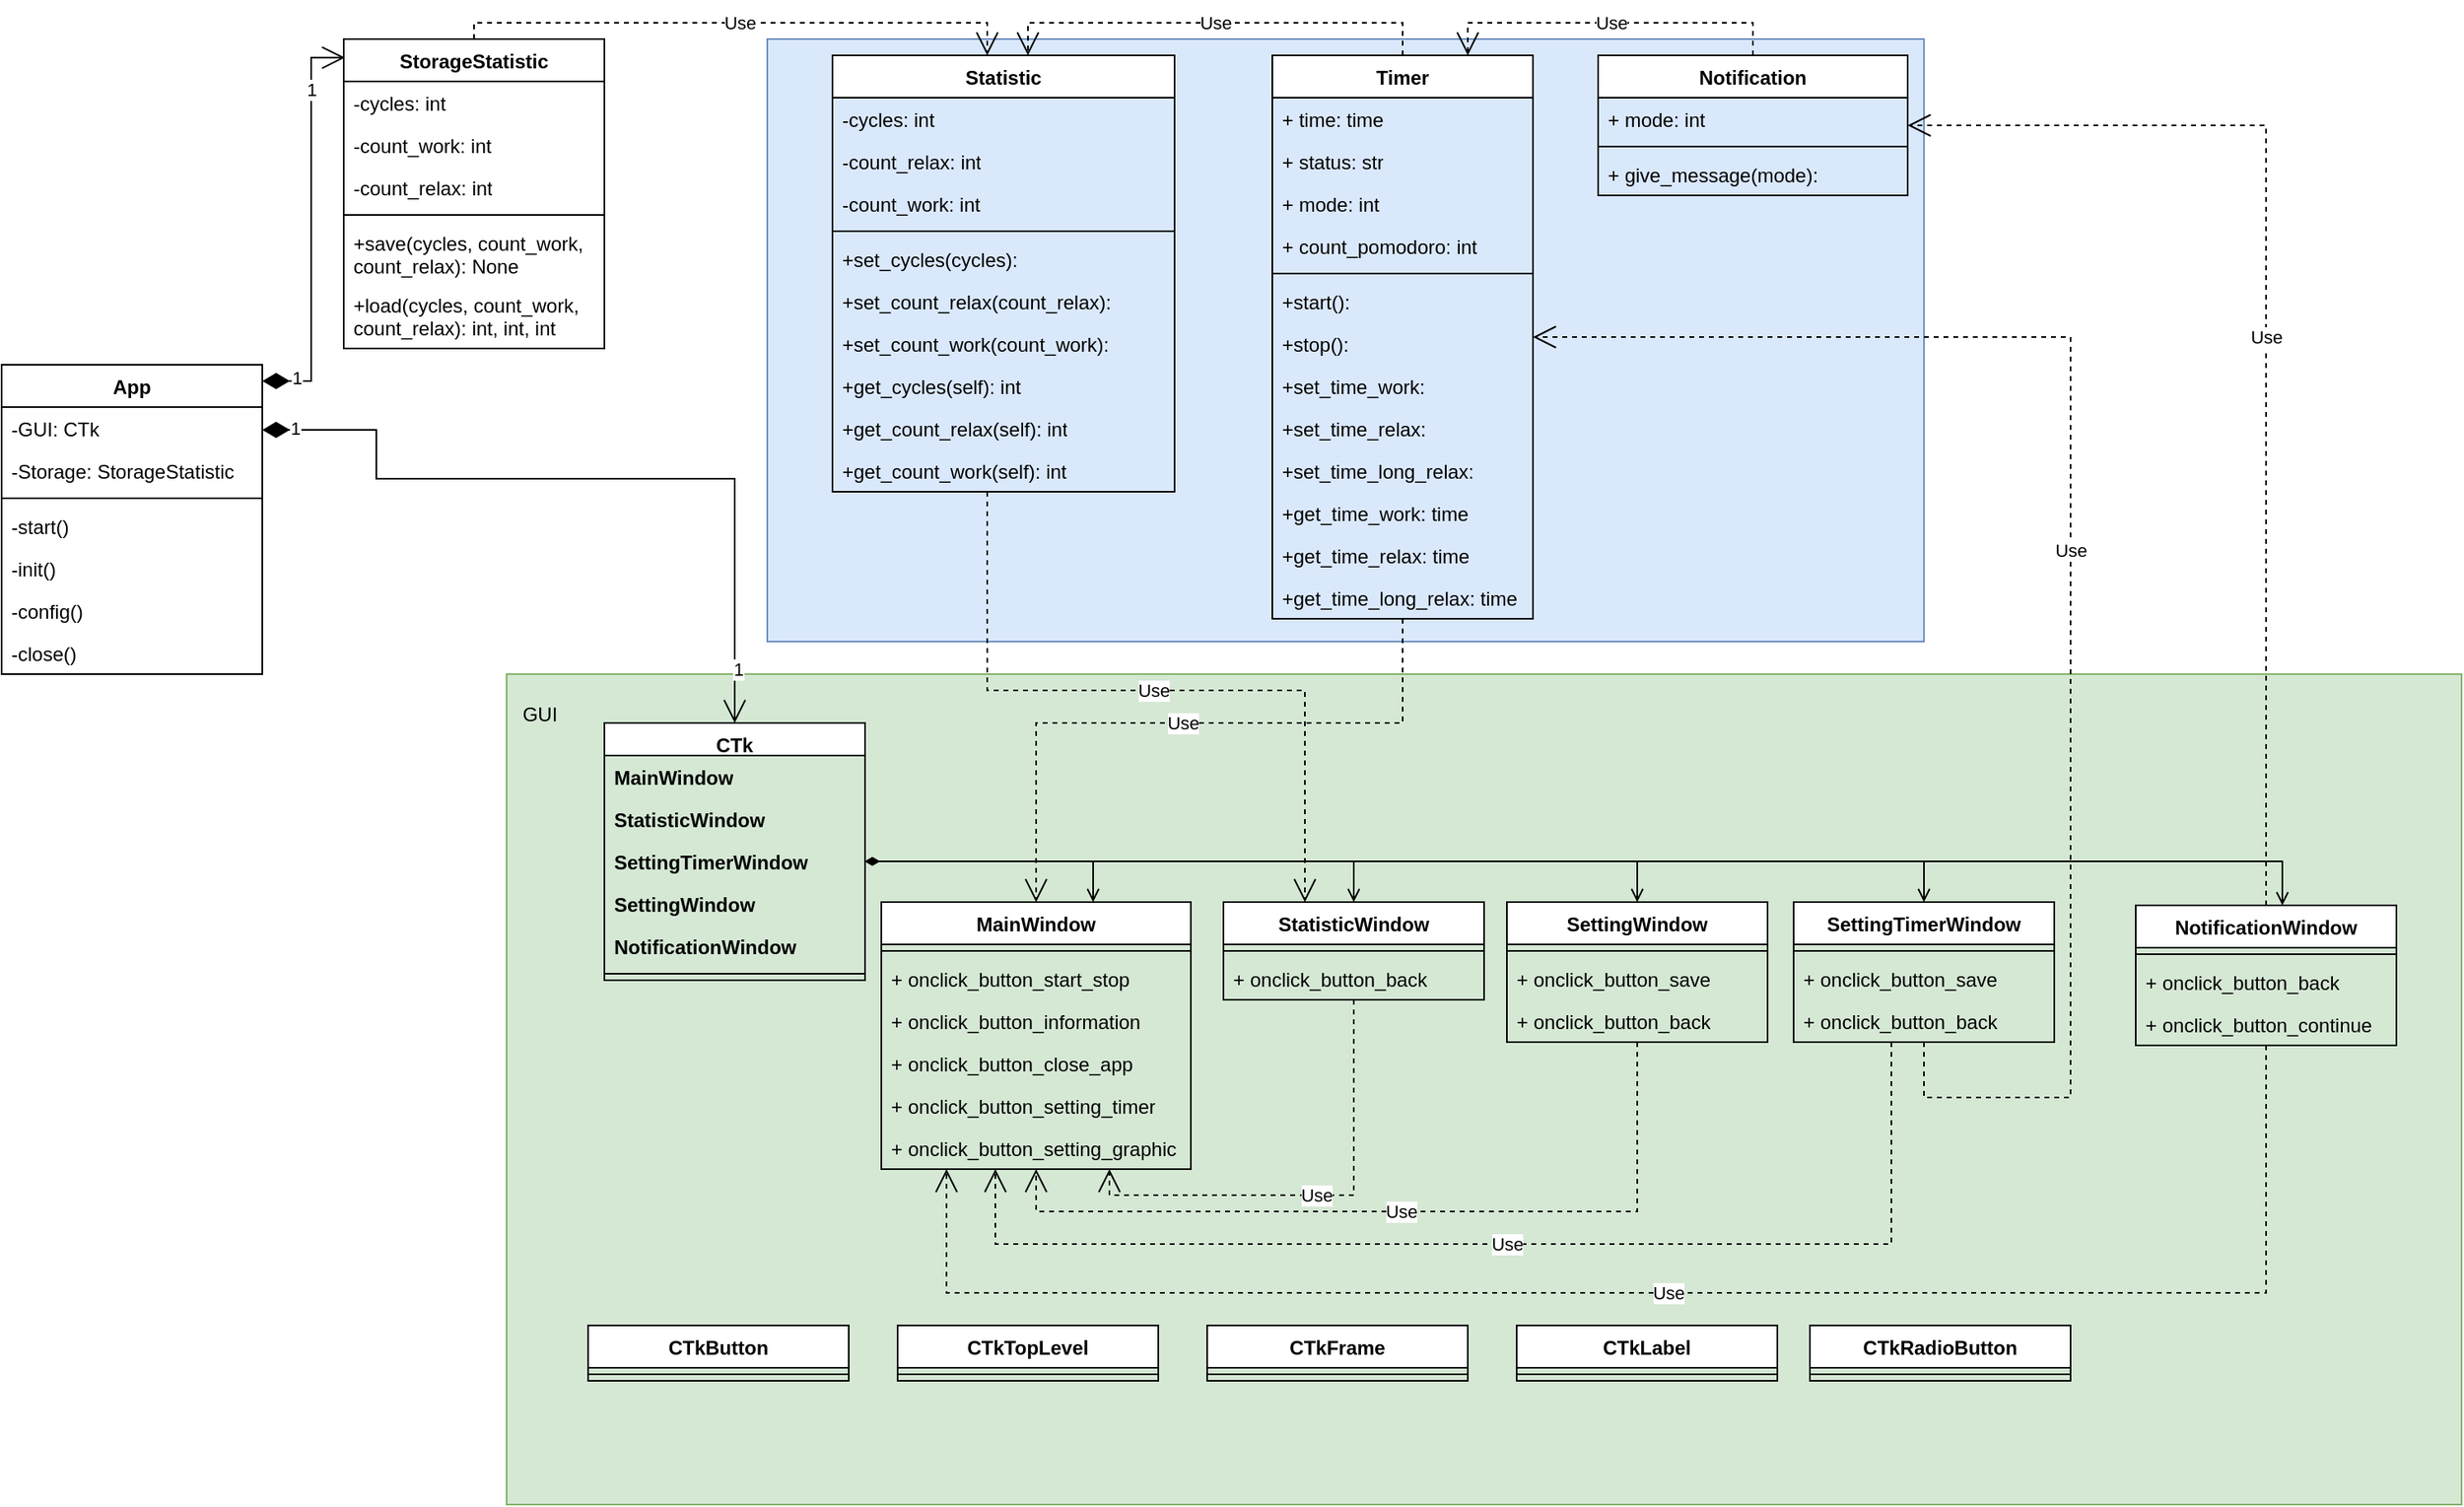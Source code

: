 <mxfile version="24.4.8" type="device">
  <diagram id="C5RBs43oDa-KdzZeNtuy" name="Page-1">
    <mxGraphModel dx="2555" dy="2181" grid="1" gridSize="10" guides="1" tooltips="1" connect="1" arrows="1" fold="1" page="1" pageScale="1" pageWidth="827" pageHeight="1169" math="0" shadow="0">
      <root>
        <mxCell id="WIyWlLk6GJQsqaUBKTNV-0" />
        <mxCell id="WIyWlLk6GJQsqaUBKTNV-1" parent="WIyWlLk6GJQsqaUBKTNV-0" />
        <mxCell id="bkb-0NSmVaSlVubuVsoV-132" value="" style="rounded=0;whiteSpace=wrap;html=1;fillColor=#dae8fc;strokeColor=#6c8ebf;" parent="WIyWlLk6GJQsqaUBKTNV-1" vertex="1">
          <mxGeometry x="30" width="710" height="370" as="geometry" />
        </mxCell>
        <mxCell id="bkb-0NSmVaSlVubuVsoV-45" value="" style="rounded=0;whiteSpace=wrap;html=1;fillColor=#d5e8d4;strokeColor=#82b366;" parent="WIyWlLk6GJQsqaUBKTNV-1" vertex="1">
          <mxGeometry x="-130" y="390" width="1200" height="510" as="geometry" />
        </mxCell>
        <mxCell id="bkb-0NSmVaSlVubuVsoV-0" value="Timer" style="swimlane;fontStyle=1;align=center;verticalAlign=top;childLayout=stackLayout;horizontal=1;startSize=26;horizontalStack=0;resizeParent=1;resizeParentMax=0;resizeLast=0;collapsible=1;marginBottom=0;whiteSpace=wrap;html=1;" parent="WIyWlLk6GJQsqaUBKTNV-1" vertex="1">
          <mxGeometry x="340" y="10" width="160" height="346" as="geometry" />
        </mxCell>
        <mxCell id="bkb-0NSmVaSlVubuVsoV-27" value="+ time: time" style="text;strokeColor=none;fillColor=none;align=left;verticalAlign=top;spacingLeft=4;spacingRight=4;overflow=hidden;rotatable=0;points=[[0,0.5],[1,0.5]];portConstraint=eastwest;whiteSpace=wrap;html=1;" parent="bkb-0NSmVaSlVubuVsoV-0" vertex="1">
          <mxGeometry y="26" width="160" height="26" as="geometry" />
        </mxCell>
        <mxCell id="bkb-0NSmVaSlVubuVsoV-30" value="+ status: str" style="text;strokeColor=none;fillColor=none;align=left;verticalAlign=top;spacingLeft=4;spacingRight=4;overflow=hidden;rotatable=0;points=[[0,0.5],[1,0.5]];portConstraint=eastwest;whiteSpace=wrap;html=1;" parent="bkb-0NSmVaSlVubuVsoV-0" vertex="1">
          <mxGeometry y="52" width="160" height="26" as="geometry" />
        </mxCell>
        <mxCell id="l9IKXZJSLrcE-Zxb1aNP-13" value="+ mode: int" style="text;strokeColor=none;fillColor=none;align=left;verticalAlign=top;spacingLeft=4;spacingRight=4;overflow=hidden;rotatable=0;points=[[0,0.5],[1,0.5]];portConstraint=eastwest;whiteSpace=wrap;html=1;" vertex="1" parent="bkb-0NSmVaSlVubuVsoV-0">
          <mxGeometry y="78" width="160" height="26" as="geometry" />
        </mxCell>
        <mxCell id="bkb-0NSmVaSlVubuVsoV-29" value="+ count_pomodoro: int" style="text;strokeColor=none;fillColor=none;align=left;verticalAlign=top;spacingLeft=4;spacingRight=4;overflow=hidden;rotatable=0;points=[[0,0.5],[1,0.5]];portConstraint=eastwest;whiteSpace=wrap;html=1;" parent="bkb-0NSmVaSlVubuVsoV-0" vertex="1">
          <mxGeometry y="104" width="160" height="26" as="geometry" />
        </mxCell>
        <mxCell id="bkb-0NSmVaSlVubuVsoV-2" value="" style="line;strokeWidth=1;fillColor=none;align=left;verticalAlign=middle;spacingTop=-1;spacingLeft=3;spacingRight=3;rotatable=0;labelPosition=right;points=[];portConstraint=eastwest;strokeColor=inherit;" parent="bkb-0NSmVaSlVubuVsoV-0" vertex="1">
          <mxGeometry y="130" width="160" height="8" as="geometry" />
        </mxCell>
        <mxCell id="bkb-0NSmVaSlVubuVsoV-3" value="+start():&amp;nbsp;" style="text;strokeColor=none;fillColor=none;align=left;verticalAlign=top;spacingLeft=4;spacingRight=4;overflow=hidden;rotatable=0;points=[[0,0.5],[1,0.5]];portConstraint=eastwest;whiteSpace=wrap;html=1;" parent="bkb-0NSmVaSlVubuVsoV-0" vertex="1">
          <mxGeometry y="138" width="160" height="26" as="geometry" />
        </mxCell>
        <mxCell id="bkb-0NSmVaSlVubuVsoV-25" value="+stop():&amp;nbsp;" style="text;strokeColor=none;fillColor=none;align=left;verticalAlign=top;spacingLeft=4;spacingRight=4;overflow=hidden;rotatable=0;points=[[0,0.5],[1,0.5]];portConstraint=eastwest;whiteSpace=wrap;html=1;" parent="bkb-0NSmVaSlVubuVsoV-0" vertex="1">
          <mxGeometry y="164" width="160" height="26" as="geometry" />
        </mxCell>
        <mxCell id="bkb-0NSmVaSlVubuVsoV-31" value="+set_time_work:&amp;nbsp;" style="text;strokeColor=none;fillColor=none;align=left;verticalAlign=top;spacingLeft=4;spacingRight=4;overflow=hidden;rotatable=0;points=[[0,0.5],[1,0.5]];portConstraint=eastwest;whiteSpace=wrap;html=1;" parent="bkb-0NSmVaSlVubuVsoV-0" vertex="1">
          <mxGeometry y="190" width="160" height="26" as="geometry" />
        </mxCell>
        <mxCell id="bkb-0NSmVaSlVubuVsoV-32" value="+set_time_relax:&amp;nbsp;" style="text;strokeColor=none;fillColor=none;align=left;verticalAlign=top;spacingLeft=4;spacingRight=4;overflow=hidden;rotatable=0;points=[[0,0.5],[1,0.5]];portConstraint=eastwest;whiteSpace=wrap;html=1;" parent="bkb-0NSmVaSlVubuVsoV-0" vertex="1">
          <mxGeometry y="216" width="160" height="26" as="geometry" />
        </mxCell>
        <mxCell id="bkb-0NSmVaSlVubuVsoV-33" value="+set_time_long_relax:&amp;nbsp;" style="text;strokeColor=none;fillColor=none;align=left;verticalAlign=top;spacingLeft=4;spacingRight=4;overflow=hidden;rotatable=0;points=[[0,0.5],[1,0.5]];portConstraint=eastwest;whiteSpace=wrap;html=1;" parent="bkb-0NSmVaSlVubuVsoV-0" vertex="1">
          <mxGeometry y="242" width="160" height="26" as="geometry" />
        </mxCell>
        <mxCell id="bkb-0NSmVaSlVubuVsoV-67" value="+get_time_work: time" style="text;strokeColor=none;fillColor=none;align=left;verticalAlign=top;spacingLeft=4;spacingRight=4;overflow=hidden;rotatable=0;points=[[0,0.5],[1,0.5]];portConstraint=eastwest;whiteSpace=wrap;html=1;" parent="bkb-0NSmVaSlVubuVsoV-0" vertex="1">
          <mxGeometry y="268" width="160" height="26" as="geometry" />
        </mxCell>
        <mxCell id="bkb-0NSmVaSlVubuVsoV-70" value="+get_time_relax: time" style="text;strokeColor=none;fillColor=none;align=left;verticalAlign=top;spacingLeft=4;spacingRight=4;overflow=hidden;rotatable=0;points=[[0,0.5],[1,0.5]];portConstraint=eastwest;whiteSpace=wrap;html=1;" parent="bkb-0NSmVaSlVubuVsoV-0" vertex="1">
          <mxGeometry y="294" width="160" height="26" as="geometry" />
        </mxCell>
        <mxCell id="bkb-0NSmVaSlVubuVsoV-68" value="+get_time_long_relax: time" style="text;strokeColor=none;fillColor=none;align=left;verticalAlign=top;spacingLeft=4;spacingRight=4;overflow=hidden;rotatable=0;points=[[0,0.5],[1,0.5]];portConstraint=eastwest;whiteSpace=wrap;html=1;" parent="bkb-0NSmVaSlVubuVsoV-0" vertex="1">
          <mxGeometry y="320" width="160" height="26" as="geometry" />
        </mxCell>
        <mxCell id="bkb-0NSmVaSlVubuVsoV-5" value="StorageStatistic" style="swimlane;fontStyle=1;align=center;verticalAlign=top;childLayout=stackLayout;horizontal=1;startSize=26;horizontalStack=0;resizeParent=1;resizeParentMax=0;resizeLast=0;collapsible=1;marginBottom=0;whiteSpace=wrap;html=1;" parent="WIyWlLk6GJQsqaUBKTNV-1" vertex="1">
          <mxGeometry x="-230" width="160" height="190" as="geometry" />
        </mxCell>
        <mxCell id="bkb-0NSmVaSlVubuVsoV-6" value="-c&lt;span style=&quot;white-space-collapse: preserve;&quot; data-src-align=&quot;0:5&quot; class=&quot;EzKURWReUAB5oZgtQNkl&quot;&gt;ycles&lt;/span&gt;: int" style="text;strokeColor=none;fillColor=none;align=left;verticalAlign=top;spacingLeft=4;spacingRight=4;overflow=hidden;rotatable=0;points=[[0,0.5],[1,0.5]];portConstraint=eastwest;whiteSpace=wrap;html=1;" parent="bkb-0NSmVaSlVubuVsoV-5" vertex="1">
          <mxGeometry y="26" width="160" height="26" as="geometry" />
        </mxCell>
        <mxCell id="bkb-0NSmVaSlVubuVsoV-47" value="-count_work: int" style="text;strokeColor=none;fillColor=none;align=left;verticalAlign=top;spacingLeft=4;spacingRight=4;overflow=hidden;rotatable=0;points=[[0,0.5],[1,0.5]];portConstraint=eastwest;whiteSpace=wrap;html=1;" parent="bkb-0NSmVaSlVubuVsoV-5" vertex="1">
          <mxGeometry y="52" width="160" height="26" as="geometry" />
        </mxCell>
        <mxCell id="bkb-0NSmVaSlVubuVsoV-48" value="-count_relax: int" style="text;strokeColor=none;fillColor=none;align=left;verticalAlign=top;spacingLeft=4;spacingRight=4;overflow=hidden;rotatable=0;points=[[0,0.5],[1,0.5]];portConstraint=eastwest;whiteSpace=wrap;html=1;" parent="bkb-0NSmVaSlVubuVsoV-5" vertex="1">
          <mxGeometry y="78" width="160" height="26" as="geometry" />
        </mxCell>
        <mxCell id="bkb-0NSmVaSlVubuVsoV-7" value="" style="line;strokeWidth=1;fillColor=none;align=left;verticalAlign=middle;spacingTop=-1;spacingLeft=3;spacingRight=3;rotatable=0;labelPosition=right;points=[];portConstraint=eastwest;strokeColor=inherit;" parent="bkb-0NSmVaSlVubuVsoV-5" vertex="1">
          <mxGeometry y="104" width="160" height="8" as="geometry" />
        </mxCell>
        <mxCell id="bkb-0NSmVaSlVubuVsoV-8" value="+save(c&lt;span style=&quot;white-space-collapse: preserve;&quot; data-src-align=&quot;0:5&quot; class=&quot;EzKURWReUAB5oZgtQNkl&quot;&gt;ycles&lt;/span&gt;, count_work, count_relax): None" style="text;strokeColor=none;fillColor=none;align=left;verticalAlign=top;spacingLeft=4;spacingRight=4;overflow=hidden;rotatable=0;points=[[0,0.5],[1,0.5]];portConstraint=eastwest;whiteSpace=wrap;html=1;" parent="bkb-0NSmVaSlVubuVsoV-5" vertex="1">
          <mxGeometry y="112" width="160" height="38" as="geometry" />
        </mxCell>
        <mxCell id="bkb-0NSmVaSlVubuVsoV-49" value="&lt;div&gt;+load&lt;span style=&quot;background-color: initial;&quot;&gt;(&lt;/span&gt;c&lt;span style=&quot;white-space-collapse: preserve;&quot; data-src-align=&quot;0:5&quot; class=&quot;EzKURWReUAB5oZgtQNkl&quot;&gt;ycles&lt;/span&gt;&lt;span style=&quot;background-color: initial;&quot;&gt;, count_work, count_relax)&lt;/span&gt;&lt;span style=&quot;background-color: initial;&quot;&gt;: int, int, int&lt;/span&gt;&lt;/div&gt;" style="text;strokeColor=none;fillColor=none;align=left;verticalAlign=top;spacingLeft=4;spacingRight=4;overflow=hidden;rotatable=0;points=[[0,0.5],[1,0.5]];portConstraint=eastwest;whiteSpace=wrap;html=1;" parent="bkb-0NSmVaSlVubuVsoV-5" vertex="1">
          <mxGeometry y="150" width="160" height="40" as="geometry" />
        </mxCell>
        <mxCell id="bkb-0NSmVaSlVubuVsoV-9" value="MainWindow" style="swimlane;fontStyle=1;align=center;verticalAlign=top;childLayout=stackLayout;horizontal=1;startSize=26;horizontalStack=0;resizeParent=1;resizeParentMax=0;resizeLast=0;collapsible=1;marginBottom=0;whiteSpace=wrap;html=1;" parent="WIyWlLk6GJQsqaUBKTNV-1" vertex="1">
          <mxGeometry x="100" y="530" width="190" height="164" as="geometry" />
        </mxCell>
        <mxCell id="bkb-0NSmVaSlVubuVsoV-11" value="" style="line;strokeWidth=1;fillColor=none;align=left;verticalAlign=middle;spacingTop=-1;spacingLeft=3;spacingRight=3;rotatable=0;labelPosition=right;points=[];portConstraint=eastwest;strokeColor=inherit;" parent="bkb-0NSmVaSlVubuVsoV-9" vertex="1">
          <mxGeometry y="26" width="190" height="8" as="geometry" />
        </mxCell>
        <mxCell id="bkb-0NSmVaSlVubuVsoV-12" value="+ onclick_button_start_stop" style="text;strokeColor=none;fillColor=none;align=left;verticalAlign=top;spacingLeft=4;spacingRight=4;overflow=hidden;rotatable=0;points=[[0,0.5],[1,0.5]];portConstraint=eastwest;whiteSpace=wrap;html=1;" parent="bkb-0NSmVaSlVubuVsoV-9" vertex="1">
          <mxGeometry y="34" width="190" height="26" as="geometry" />
        </mxCell>
        <mxCell id="bkb-0NSmVaSlVubuVsoV-92" value="+ onclick_button_information" style="text;strokeColor=none;fillColor=none;align=left;verticalAlign=top;spacingLeft=4;spacingRight=4;overflow=hidden;rotatable=0;points=[[0,0.5],[1,0.5]];portConstraint=eastwest;whiteSpace=wrap;html=1;" parent="bkb-0NSmVaSlVubuVsoV-9" vertex="1">
          <mxGeometry y="60" width="190" height="26" as="geometry" />
        </mxCell>
        <mxCell id="bkb-0NSmVaSlVubuVsoV-94" value="+ onclick_button_close_app" style="text;strokeColor=none;fillColor=none;align=left;verticalAlign=top;spacingLeft=4;spacingRight=4;overflow=hidden;rotatable=0;points=[[0,0.5],[1,0.5]];portConstraint=eastwest;whiteSpace=wrap;html=1;" parent="bkb-0NSmVaSlVubuVsoV-9" vertex="1">
          <mxGeometry y="86" width="190" height="26" as="geometry" />
        </mxCell>
        <mxCell id="bkb-0NSmVaSlVubuVsoV-93" value="+ onclick_button_setting_timer" style="text;strokeColor=none;fillColor=none;align=left;verticalAlign=top;spacingLeft=4;spacingRight=4;overflow=hidden;rotatable=0;points=[[0,0.5],[1,0.5]];portConstraint=eastwest;whiteSpace=wrap;html=1;" parent="bkb-0NSmVaSlVubuVsoV-9" vertex="1">
          <mxGeometry y="112" width="190" height="26" as="geometry" />
        </mxCell>
        <mxCell id="bkb-0NSmVaSlVubuVsoV-95" value="+ onclick_button_setting_graphic" style="text;strokeColor=none;fillColor=none;align=left;verticalAlign=top;spacingLeft=4;spacingRight=4;overflow=hidden;rotatable=0;points=[[0,0.5],[1,0.5]];portConstraint=eastwest;whiteSpace=wrap;html=1;" parent="bkb-0NSmVaSlVubuVsoV-9" vertex="1">
          <mxGeometry y="138" width="190" height="26" as="geometry" />
        </mxCell>
        <mxCell id="bkb-0NSmVaSlVubuVsoV-13" value="StatisticWindow" style="swimlane;fontStyle=1;align=center;verticalAlign=top;childLayout=stackLayout;horizontal=1;startSize=26;horizontalStack=0;resizeParent=1;resizeParentMax=0;resizeLast=0;collapsible=1;marginBottom=0;whiteSpace=wrap;html=1;" parent="WIyWlLk6GJQsqaUBKTNV-1" vertex="1">
          <mxGeometry x="310" y="530" width="160" height="60" as="geometry" />
        </mxCell>
        <mxCell id="bkb-0NSmVaSlVubuVsoV-15" value="" style="line;strokeWidth=1;fillColor=none;align=left;verticalAlign=middle;spacingTop=-1;spacingLeft=3;spacingRight=3;rotatable=0;labelPosition=right;points=[];portConstraint=eastwest;strokeColor=inherit;" parent="bkb-0NSmVaSlVubuVsoV-13" vertex="1">
          <mxGeometry y="26" width="160" height="8" as="geometry" />
        </mxCell>
        <mxCell id="bkb-0NSmVaSlVubuVsoV-96" value="+ onclick_button_back" style="text;strokeColor=none;fillColor=none;align=left;verticalAlign=top;spacingLeft=4;spacingRight=4;overflow=hidden;rotatable=0;points=[[0,0.5],[1,0.5]];portConstraint=eastwest;whiteSpace=wrap;html=1;" parent="bkb-0NSmVaSlVubuVsoV-13" vertex="1">
          <mxGeometry y="34" width="160" height="26" as="geometry" />
        </mxCell>
        <mxCell id="bkb-0NSmVaSlVubuVsoV-17" value="SettingWindow" style="swimlane;fontStyle=1;align=center;verticalAlign=top;childLayout=stackLayout;horizontal=1;startSize=26;horizontalStack=0;resizeParent=1;resizeParentMax=0;resizeLast=0;collapsible=1;marginBottom=0;whiteSpace=wrap;html=1;" parent="WIyWlLk6GJQsqaUBKTNV-1" vertex="1">
          <mxGeometry x="484" y="530" width="160" height="86" as="geometry" />
        </mxCell>
        <mxCell id="bkb-0NSmVaSlVubuVsoV-19" value="" style="line;strokeWidth=1;fillColor=none;align=left;verticalAlign=middle;spacingTop=-1;spacingLeft=3;spacingRight=3;rotatable=0;labelPosition=right;points=[];portConstraint=eastwest;strokeColor=inherit;" parent="bkb-0NSmVaSlVubuVsoV-17" vertex="1">
          <mxGeometry y="26" width="160" height="8" as="geometry" />
        </mxCell>
        <mxCell id="bkb-0NSmVaSlVubuVsoV-98" value="+ onclick_button_save" style="text;strokeColor=none;fillColor=none;align=left;verticalAlign=top;spacingLeft=4;spacingRight=4;overflow=hidden;rotatable=0;points=[[0,0.5],[1,0.5]];portConstraint=eastwest;whiteSpace=wrap;html=1;" parent="bkb-0NSmVaSlVubuVsoV-17" vertex="1">
          <mxGeometry y="34" width="160" height="26" as="geometry" />
        </mxCell>
        <mxCell id="bkb-0NSmVaSlVubuVsoV-97" value="+ onclick_button_back" style="text;strokeColor=none;fillColor=none;align=left;verticalAlign=top;spacingLeft=4;spacingRight=4;overflow=hidden;rotatable=0;points=[[0,0.5],[1,0.5]];portConstraint=eastwest;whiteSpace=wrap;html=1;" parent="bkb-0NSmVaSlVubuVsoV-17" vertex="1">
          <mxGeometry y="60" width="160" height="26" as="geometry" />
        </mxCell>
        <mxCell id="bkb-0NSmVaSlVubuVsoV-21" value="SettingTimerWindow" style="swimlane;fontStyle=1;align=center;verticalAlign=top;childLayout=stackLayout;horizontal=1;startSize=26;horizontalStack=0;resizeParent=1;resizeParentMax=0;resizeLast=0;collapsible=1;marginBottom=0;whiteSpace=wrap;html=1;" parent="WIyWlLk6GJQsqaUBKTNV-1" vertex="1">
          <mxGeometry x="660" y="530" width="160" height="86" as="geometry" />
        </mxCell>
        <mxCell id="bkb-0NSmVaSlVubuVsoV-23" value="" style="line;strokeWidth=1;fillColor=none;align=left;verticalAlign=middle;spacingTop=-1;spacingLeft=3;spacingRight=3;rotatable=0;labelPosition=right;points=[];portConstraint=eastwest;strokeColor=inherit;" parent="bkb-0NSmVaSlVubuVsoV-21" vertex="1">
          <mxGeometry y="26" width="160" height="8" as="geometry" />
        </mxCell>
        <mxCell id="bkb-0NSmVaSlVubuVsoV-101" value="+ onclick_button_save" style="text;strokeColor=none;fillColor=none;align=left;verticalAlign=top;spacingLeft=4;spacingRight=4;overflow=hidden;rotatable=0;points=[[0,0.5],[1,0.5]];portConstraint=eastwest;whiteSpace=wrap;html=1;" parent="bkb-0NSmVaSlVubuVsoV-21" vertex="1">
          <mxGeometry y="34" width="160" height="26" as="geometry" />
        </mxCell>
        <mxCell id="bkb-0NSmVaSlVubuVsoV-102" value="+ onclick_button_back" style="text;strokeColor=none;fillColor=none;align=left;verticalAlign=top;spacingLeft=4;spacingRight=4;overflow=hidden;rotatable=0;points=[[0,0.5],[1,0.5]];portConstraint=eastwest;whiteSpace=wrap;html=1;" parent="bkb-0NSmVaSlVubuVsoV-21" vertex="1">
          <mxGeometry y="60" width="160" height="26" as="geometry" />
        </mxCell>
        <mxCell id="bkb-0NSmVaSlVubuVsoV-34" value="App" style="swimlane;fontStyle=1;align=center;verticalAlign=top;childLayout=stackLayout;horizontal=1;startSize=26;horizontalStack=0;resizeParent=1;resizeParentMax=0;resizeLast=0;collapsible=1;marginBottom=0;whiteSpace=wrap;html=1;" parent="WIyWlLk6GJQsqaUBKTNV-1" vertex="1">
          <mxGeometry x="-440" y="200" width="160" height="190" as="geometry" />
        </mxCell>
        <mxCell id="bkb-0NSmVaSlVubuVsoV-35" value="-GUI: CTk" style="text;strokeColor=none;fillColor=none;align=left;verticalAlign=top;spacingLeft=4;spacingRight=4;overflow=hidden;rotatable=0;points=[[0,0.5],[1,0.5]];portConstraint=eastwest;whiteSpace=wrap;html=1;" parent="bkb-0NSmVaSlVubuVsoV-34" vertex="1">
          <mxGeometry y="26" width="160" height="26" as="geometry" />
        </mxCell>
        <mxCell id="bkb-0NSmVaSlVubuVsoV-37" value="-Storage: StorageStatistic" style="text;strokeColor=none;fillColor=none;align=left;verticalAlign=top;spacingLeft=4;spacingRight=4;overflow=hidden;rotatable=0;points=[[0,0.5],[1,0.5]];portConstraint=eastwest;whiteSpace=wrap;html=1;" parent="bkb-0NSmVaSlVubuVsoV-34" vertex="1">
          <mxGeometry y="52" width="160" height="26" as="geometry" />
        </mxCell>
        <mxCell id="bkb-0NSmVaSlVubuVsoV-36" value="" style="line;strokeWidth=1;fillColor=none;align=left;verticalAlign=middle;spacingTop=-1;spacingLeft=3;spacingRight=3;rotatable=0;labelPosition=right;points=[];portConstraint=eastwest;strokeColor=inherit;" parent="bkb-0NSmVaSlVubuVsoV-34" vertex="1">
          <mxGeometry y="78" width="160" height="8" as="geometry" />
        </mxCell>
        <mxCell id="bkb-0NSmVaSlVubuVsoV-50" value="-start()" style="text;strokeColor=none;fillColor=none;align=left;verticalAlign=top;spacingLeft=4;spacingRight=4;overflow=hidden;rotatable=0;points=[[0,0.5],[1,0.5]];portConstraint=eastwest;whiteSpace=wrap;html=1;" parent="bkb-0NSmVaSlVubuVsoV-34" vertex="1">
          <mxGeometry y="86" width="160" height="26" as="geometry" />
        </mxCell>
        <mxCell id="bkb-0NSmVaSlVubuVsoV-125" value="-init()" style="text;strokeColor=none;fillColor=none;align=left;verticalAlign=top;spacingLeft=4;spacingRight=4;overflow=hidden;rotatable=0;points=[[0,0.5],[1,0.5]];portConstraint=eastwest;whiteSpace=wrap;html=1;" parent="bkb-0NSmVaSlVubuVsoV-34" vertex="1">
          <mxGeometry y="112" width="160" height="26" as="geometry" />
        </mxCell>
        <mxCell id="bkb-0NSmVaSlVubuVsoV-131" value="-config()" style="text;strokeColor=none;fillColor=none;align=left;verticalAlign=top;spacingLeft=4;spacingRight=4;overflow=hidden;rotatable=0;points=[[0,0.5],[1,0.5]];portConstraint=eastwest;whiteSpace=wrap;html=1;" parent="bkb-0NSmVaSlVubuVsoV-34" vertex="1">
          <mxGeometry y="138" width="160" height="26" as="geometry" />
        </mxCell>
        <mxCell id="bkb-0NSmVaSlVubuVsoV-51" value="-close()" style="text;strokeColor=none;fillColor=none;align=left;verticalAlign=top;spacingLeft=4;spacingRight=4;overflow=hidden;rotatable=0;points=[[0,0.5],[1,0.5]];portConstraint=eastwest;whiteSpace=wrap;html=1;" parent="bkb-0NSmVaSlVubuVsoV-34" vertex="1">
          <mxGeometry y="164" width="160" height="26" as="geometry" />
        </mxCell>
        <mxCell id="bkb-0NSmVaSlVubuVsoV-38" value="CTk" style="swimlane;fontStyle=1;align=center;verticalAlign=top;childLayout=stackLayout;horizontal=1;startSize=20;horizontalStack=0;resizeParent=1;resizeParentMax=0;resizeLast=0;collapsible=1;marginBottom=0;whiteSpace=wrap;html=1;" parent="WIyWlLk6GJQsqaUBKTNV-1" vertex="1">
          <mxGeometry x="-70" y="420" width="160" height="158" as="geometry" />
        </mxCell>
        <mxCell id="bkb-0NSmVaSlVubuVsoV-39" value="&lt;span style=&quot;font-weight: 700; text-align: center;&quot;&gt;MainWindow&lt;/span&gt;" style="text;strokeColor=none;fillColor=none;align=left;verticalAlign=top;spacingLeft=4;spacingRight=4;overflow=hidden;rotatable=0;points=[[0,0.5],[1,0.5]];portConstraint=eastwest;whiteSpace=wrap;html=1;" parent="bkb-0NSmVaSlVubuVsoV-38" vertex="1">
          <mxGeometry y="20" width="160" height="26" as="geometry" />
        </mxCell>
        <mxCell id="bkb-0NSmVaSlVubuVsoV-43" value="&lt;span style=&quot;font-weight: 700; text-align: center;&quot;&gt;StatisticWindow&lt;/span&gt;" style="text;strokeColor=none;fillColor=none;align=left;verticalAlign=top;spacingLeft=4;spacingRight=4;overflow=hidden;rotatable=0;points=[[0,0.5],[1,0.5]];portConstraint=eastwest;whiteSpace=wrap;html=1;" parent="bkb-0NSmVaSlVubuVsoV-38" vertex="1">
          <mxGeometry y="46" width="160" height="26" as="geometry" />
        </mxCell>
        <mxCell id="bkb-0NSmVaSlVubuVsoV-42" value="&lt;span style=&quot;font-weight: 700; text-align: center;&quot;&gt;SettingTimerWindow&lt;/span&gt;" style="text;strokeColor=none;fillColor=none;align=left;verticalAlign=top;spacingLeft=4;spacingRight=4;overflow=hidden;rotatable=0;points=[[0,0.5],[1,0.5]];portConstraint=eastwest;whiteSpace=wrap;html=1;" parent="bkb-0NSmVaSlVubuVsoV-38" vertex="1">
          <mxGeometry y="72" width="160" height="26" as="geometry" />
        </mxCell>
        <mxCell id="bkb-0NSmVaSlVubuVsoV-44" value="&lt;span style=&quot;font-weight: 700; text-align: center;&quot;&gt;SettingWindow&lt;/span&gt;" style="text;strokeColor=none;fillColor=none;align=left;verticalAlign=top;spacingLeft=4;spacingRight=4;overflow=hidden;rotatable=0;points=[[0,0.5],[1,0.5]];portConstraint=eastwest;whiteSpace=wrap;html=1;" parent="bkb-0NSmVaSlVubuVsoV-38" vertex="1">
          <mxGeometry y="98" width="160" height="26" as="geometry" />
        </mxCell>
        <mxCell id="l9IKXZJSLrcE-Zxb1aNP-17" value="&lt;span style=&quot;font-weight: 700; text-align: center;&quot;&gt;NotificationWindow&lt;/span&gt;" style="text;strokeColor=none;fillColor=none;align=left;verticalAlign=top;spacingLeft=4;spacingRight=4;overflow=hidden;rotatable=0;points=[[0,0.5],[1,0.5]];portConstraint=eastwest;whiteSpace=wrap;html=1;" vertex="1" parent="bkb-0NSmVaSlVubuVsoV-38">
          <mxGeometry y="124" width="160" height="26" as="geometry" />
        </mxCell>
        <mxCell id="bkb-0NSmVaSlVubuVsoV-40" value="" style="line;strokeWidth=1;fillColor=none;align=left;verticalAlign=middle;spacingTop=-1;spacingLeft=3;spacingRight=3;rotatable=0;labelPosition=right;points=[];portConstraint=eastwest;strokeColor=inherit;" parent="bkb-0NSmVaSlVubuVsoV-38" vertex="1">
          <mxGeometry y="150" width="160" height="8" as="geometry" />
        </mxCell>
        <mxCell id="bkb-0NSmVaSlVubuVsoV-46" value="GUI" style="text;html=1;align=center;verticalAlign=middle;resizable=0;points=[];autosize=1;strokeColor=none;fillColor=none;" parent="WIyWlLk6GJQsqaUBKTNV-1" vertex="1">
          <mxGeometry x="-130" y="400" width="40" height="30" as="geometry" />
        </mxCell>
        <mxCell id="bkb-0NSmVaSlVubuVsoV-52" value="Statistic" style="swimlane;fontStyle=1;align=center;verticalAlign=top;childLayout=stackLayout;horizontal=1;startSize=26;horizontalStack=0;resizeParent=1;resizeParentMax=0;resizeLast=0;collapsible=1;marginBottom=0;whiteSpace=wrap;html=1;" parent="WIyWlLk6GJQsqaUBKTNV-1" vertex="1">
          <mxGeometry x="70" y="10" width="210" height="268" as="geometry" />
        </mxCell>
        <mxCell id="bkb-0NSmVaSlVubuVsoV-59" value="-c&lt;span style=&quot;white-space-collapse: preserve;&quot; data-src-align=&quot;0:5&quot; class=&quot;EzKURWReUAB5oZgtQNkl&quot;&gt;ycles&lt;/span&gt;: int" style="text;strokeColor=none;fillColor=none;align=left;verticalAlign=top;spacingLeft=4;spacingRight=4;overflow=hidden;rotatable=0;points=[[0,0.5],[1,0.5]];portConstraint=eastwest;whiteSpace=wrap;html=1;" parent="bkb-0NSmVaSlVubuVsoV-52" vertex="1">
          <mxGeometry y="26" width="210" height="26" as="geometry" />
        </mxCell>
        <mxCell id="bkb-0NSmVaSlVubuVsoV-61" value="-count_relax: int" style="text;strokeColor=none;fillColor=none;align=left;verticalAlign=top;spacingLeft=4;spacingRight=4;overflow=hidden;rotatable=0;points=[[0,0.5],[1,0.5]];portConstraint=eastwest;whiteSpace=wrap;html=1;" parent="bkb-0NSmVaSlVubuVsoV-52" vertex="1">
          <mxGeometry y="52" width="210" height="26" as="geometry" />
        </mxCell>
        <mxCell id="bkb-0NSmVaSlVubuVsoV-60" value="-count_work: int" style="text;strokeColor=none;fillColor=none;align=left;verticalAlign=top;spacingLeft=4;spacingRight=4;overflow=hidden;rotatable=0;points=[[0,0.5],[1,0.5]];portConstraint=eastwest;whiteSpace=wrap;html=1;" parent="bkb-0NSmVaSlVubuVsoV-52" vertex="1">
          <mxGeometry y="78" width="210" height="26" as="geometry" />
        </mxCell>
        <mxCell id="bkb-0NSmVaSlVubuVsoV-54" value="" style="line;strokeWidth=1;fillColor=none;align=left;verticalAlign=middle;spacingTop=-1;spacingLeft=3;spacingRight=3;rotatable=0;labelPosition=right;points=[];portConstraint=eastwest;strokeColor=inherit;" parent="bkb-0NSmVaSlVubuVsoV-52" vertex="1">
          <mxGeometry y="104" width="210" height="8" as="geometry" />
        </mxCell>
        <mxCell id="bkb-0NSmVaSlVubuVsoV-62" value="+set_c&lt;span style=&quot;white-space-collapse: preserve;&quot; data-src-align=&quot;0:5&quot; class=&quot;EzKURWReUAB5oZgtQNkl&quot;&gt;ycles(cycles): &lt;/span&gt;" style="text;strokeColor=none;fillColor=none;align=left;verticalAlign=top;spacingLeft=4;spacingRight=4;overflow=hidden;rotatable=0;points=[[0,0.5],[1,0.5]];portConstraint=eastwest;whiteSpace=wrap;html=1;" parent="bkb-0NSmVaSlVubuVsoV-52" vertex="1">
          <mxGeometry y="112" width="210" height="26" as="geometry" />
        </mxCell>
        <mxCell id="bkb-0NSmVaSlVubuVsoV-63" value="+set_count_relax(count_relax):" style="text;strokeColor=none;fillColor=none;align=left;verticalAlign=top;spacingLeft=4;spacingRight=4;overflow=hidden;rotatable=0;points=[[0,0.5],[1,0.5]];portConstraint=eastwest;whiteSpace=wrap;html=1;" parent="bkb-0NSmVaSlVubuVsoV-52" vertex="1">
          <mxGeometry y="138" width="210" height="26" as="geometry" />
        </mxCell>
        <mxCell id="bkb-0NSmVaSlVubuVsoV-55" value="+set_count_work(count_work):" style="text;strokeColor=none;fillColor=none;align=left;verticalAlign=top;spacingLeft=4;spacingRight=4;overflow=hidden;rotatable=0;points=[[0,0.5],[1,0.5]];portConstraint=eastwest;whiteSpace=wrap;html=1;" parent="bkb-0NSmVaSlVubuVsoV-52" vertex="1">
          <mxGeometry y="164" width="210" height="26" as="geometry" />
        </mxCell>
        <mxCell id="bkb-0NSmVaSlVubuVsoV-64" value="+get_c&lt;span style=&quot;white-space-collapse: preserve;&quot; data-src-align=&quot;0:5&quot; class=&quot;EzKURWReUAB5oZgtQNkl&quot;&gt;ycles(self): int&lt;/span&gt;" style="text;strokeColor=none;fillColor=none;align=left;verticalAlign=top;spacingLeft=4;spacingRight=4;overflow=hidden;rotatable=0;points=[[0,0.5],[1,0.5]];portConstraint=eastwest;whiteSpace=wrap;html=1;" parent="bkb-0NSmVaSlVubuVsoV-52" vertex="1">
          <mxGeometry y="190" width="210" height="26" as="geometry" />
        </mxCell>
        <mxCell id="bkb-0NSmVaSlVubuVsoV-65" value="+get_count_relax(&lt;span style=&quot;white-space-collapse: preserve;&quot;&gt;self&lt;/span&gt;): int" style="text;strokeColor=none;fillColor=none;align=left;verticalAlign=top;spacingLeft=4;spacingRight=4;overflow=hidden;rotatable=0;points=[[0,0.5],[1,0.5]];portConstraint=eastwest;whiteSpace=wrap;html=1;" parent="bkb-0NSmVaSlVubuVsoV-52" vertex="1">
          <mxGeometry y="216" width="210" height="26" as="geometry" />
        </mxCell>
        <mxCell id="bkb-0NSmVaSlVubuVsoV-66" value="+get_count_work(&lt;span style=&quot;white-space-collapse: preserve;&quot;&gt;self&lt;/span&gt;): int" style="text;strokeColor=none;fillColor=none;align=left;verticalAlign=top;spacingLeft=4;spacingRight=4;overflow=hidden;rotatable=0;points=[[0,0.5],[1,0.5]];portConstraint=eastwest;whiteSpace=wrap;html=1;" parent="bkb-0NSmVaSlVubuVsoV-52" vertex="1">
          <mxGeometry y="242" width="210" height="26" as="geometry" />
        </mxCell>
        <mxCell id="bkb-0NSmVaSlVubuVsoV-88" value="CTkButton" style="swimlane;fontStyle=1;align=center;verticalAlign=top;childLayout=stackLayout;horizontal=1;startSize=26;horizontalStack=0;resizeParent=1;resizeParentMax=0;resizeLast=0;collapsible=1;marginBottom=0;whiteSpace=wrap;html=1;" parent="WIyWlLk6GJQsqaUBKTNV-1" vertex="1">
          <mxGeometry x="-80" y="790" width="160" height="34" as="geometry" />
        </mxCell>
        <mxCell id="bkb-0NSmVaSlVubuVsoV-90" value="" style="line;strokeWidth=1;fillColor=none;align=left;verticalAlign=middle;spacingTop=-1;spacingLeft=3;spacingRight=3;rotatable=0;labelPosition=right;points=[];portConstraint=eastwest;strokeColor=inherit;" parent="bkb-0NSmVaSlVubuVsoV-88" vertex="1">
          <mxGeometry y="26" width="160" height="8" as="geometry" />
        </mxCell>
        <mxCell id="bkb-0NSmVaSlVubuVsoV-105" value="CTkTopLevel" style="swimlane;fontStyle=1;align=center;verticalAlign=top;childLayout=stackLayout;horizontal=1;startSize=26;horizontalStack=0;resizeParent=1;resizeParentMax=0;resizeLast=0;collapsible=1;marginBottom=0;whiteSpace=wrap;html=1;" parent="WIyWlLk6GJQsqaUBKTNV-1" vertex="1">
          <mxGeometry x="110" y="790" width="160" height="34" as="geometry" />
        </mxCell>
        <mxCell id="bkb-0NSmVaSlVubuVsoV-106" value="" style="line;strokeWidth=1;fillColor=none;align=left;verticalAlign=middle;spacingTop=-1;spacingLeft=3;spacingRight=3;rotatable=0;labelPosition=right;points=[];portConstraint=eastwest;strokeColor=inherit;" parent="bkb-0NSmVaSlVubuVsoV-105" vertex="1">
          <mxGeometry y="26" width="160" height="8" as="geometry" />
        </mxCell>
        <mxCell id="bkb-0NSmVaSlVubuVsoV-107" value="CTkFrame" style="swimlane;fontStyle=1;align=center;verticalAlign=top;childLayout=stackLayout;horizontal=1;startSize=26;horizontalStack=0;resizeParent=1;resizeParentMax=0;resizeLast=0;collapsible=1;marginBottom=0;whiteSpace=wrap;html=1;" parent="WIyWlLk6GJQsqaUBKTNV-1" vertex="1">
          <mxGeometry x="300" y="790" width="160" height="34" as="geometry" />
        </mxCell>
        <mxCell id="bkb-0NSmVaSlVubuVsoV-108" value="" style="line;strokeWidth=1;fillColor=none;align=left;verticalAlign=middle;spacingTop=-1;spacingLeft=3;spacingRight=3;rotatable=0;labelPosition=right;points=[];portConstraint=eastwest;strokeColor=inherit;" parent="bkb-0NSmVaSlVubuVsoV-107" vertex="1">
          <mxGeometry y="26" width="160" height="8" as="geometry" />
        </mxCell>
        <mxCell id="bkb-0NSmVaSlVubuVsoV-109" value="CTkRadioButton" style="swimlane;fontStyle=1;align=center;verticalAlign=top;childLayout=stackLayout;horizontal=1;startSize=26;horizontalStack=0;resizeParent=1;resizeParentMax=0;resizeLast=0;collapsible=1;marginBottom=0;whiteSpace=wrap;html=1;" parent="WIyWlLk6GJQsqaUBKTNV-1" vertex="1">
          <mxGeometry x="670" y="790" width="160" height="34" as="geometry" />
        </mxCell>
        <mxCell id="bkb-0NSmVaSlVubuVsoV-110" value="" style="line;strokeWidth=1;fillColor=none;align=left;verticalAlign=middle;spacingTop=-1;spacingLeft=3;spacingRight=3;rotatable=0;labelPosition=right;points=[];portConstraint=eastwest;strokeColor=inherit;" parent="bkb-0NSmVaSlVubuVsoV-109" vertex="1">
          <mxGeometry y="26" width="160" height="8" as="geometry" />
        </mxCell>
        <mxCell id="bkb-0NSmVaSlVubuVsoV-111" value="CTkLabel" style="swimlane;fontStyle=1;align=center;verticalAlign=top;childLayout=stackLayout;horizontal=1;startSize=26;horizontalStack=0;resizeParent=1;resizeParentMax=0;resizeLast=0;collapsible=1;marginBottom=0;whiteSpace=wrap;html=1;" parent="WIyWlLk6GJQsqaUBKTNV-1" vertex="1">
          <mxGeometry x="490" y="790" width="160" height="34" as="geometry" />
        </mxCell>
        <mxCell id="bkb-0NSmVaSlVubuVsoV-112" value="" style="line;strokeWidth=1;fillColor=none;align=left;verticalAlign=middle;spacingTop=-1;spacingLeft=3;spacingRight=3;rotatable=0;labelPosition=right;points=[];portConstraint=eastwest;strokeColor=inherit;" parent="bkb-0NSmVaSlVubuVsoV-111" vertex="1">
          <mxGeometry y="26" width="160" height="8" as="geometry" />
        </mxCell>
        <mxCell id="bkb-0NSmVaSlVubuVsoV-113" value="" style="endArrow=open;html=1;endSize=12;startArrow=diamondThin;startSize=14;startFill=1;edgeStyle=orthogonalEdgeStyle;align=left;verticalAlign=bottom;rounded=0;entryX=0.005;entryY=0.06;entryDx=0;entryDy=0;entryPerimeter=0;" parent="WIyWlLk6GJQsqaUBKTNV-1" source="bkb-0NSmVaSlVubuVsoV-34" target="bkb-0NSmVaSlVubuVsoV-5" edge="1">
          <mxGeometry x="-1" y="3" relative="1" as="geometry">
            <mxPoint x="-240" y="250" as="sourcePoint" />
            <mxPoint x="-80" y="250" as="targetPoint" />
            <Array as="points">
              <mxPoint x="-250" y="210" />
              <mxPoint x="-250" y="11" />
            </Array>
          </mxGeometry>
        </mxCell>
        <mxCell id="l9IKXZJSLrcE-Zxb1aNP-22" value="1" style="edgeLabel;html=1;align=center;verticalAlign=middle;resizable=0;points=[];" vertex="1" connectable="0" parent="bkb-0NSmVaSlVubuVsoV-113">
          <mxGeometry x="0.679" relative="1" as="geometry">
            <mxPoint as="offset" />
          </mxGeometry>
        </mxCell>
        <mxCell id="l9IKXZJSLrcE-Zxb1aNP-23" value="1" style="edgeLabel;html=1;align=center;verticalAlign=middle;resizable=0;points=[];" vertex="1" connectable="0" parent="bkb-0NSmVaSlVubuVsoV-113">
          <mxGeometry x="-0.833" y="2" relative="1" as="geometry">
            <mxPoint as="offset" />
          </mxGeometry>
        </mxCell>
        <mxCell id="bkb-0NSmVaSlVubuVsoV-114" value="" style="endArrow=open;html=1;endSize=12;startArrow=diamondThin;startSize=14;startFill=1;edgeStyle=orthogonalEdgeStyle;align=left;verticalAlign=bottom;rounded=0;" parent="WIyWlLk6GJQsqaUBKTNV-1" source="bkb-0NSmVaSlVubuVsoV-34" target="bkb-0NSmVaSlVubuVsoV-38" edge="1">
          <mxGeometry x="-1" y="3" relative="1" as="geometry">
            <mxPoint x="-220" y="300" as="sourcePoint" />
            <mxPoint x="-60" y="300" as="targetPoint" />
            <Array as="points">
              <mxPoint x="-210" y="240" />
              <mxPoint x="-210" y="270" />
              <mxPoint x="10" y="270" />
            </Array>
          </mxGeometry>
        </mxCell>
        <mxCell id="l9IKXZJSLrcE-Zxb1aNP-20" value="1" style="edgeLabel;html=1;align=center;verticalAlign=middle;resizable=0;points=[];" vertex="1" connectable="0" parent="bkb-0NSmVaSlVubuVsoV-114">
          <mxGeometry x="-0.918" y="1" relative="1" as="geometry">
            <mxPoint as="offset" />
          </mxGeometry>
        </mxCell>
        <mxCell id="l9IKXZJSLrcE-Zxb1aNP-21" value="1" style="edgeLabel;html=1;align=center;verticalAlign=middle;resizable=0;points=[];" vertex="1" connectable="0" parent="bkb-0NSmVaSlVubuVsoV-114">
          <mxGeometry x="0.857" y="2" relative="1" as="geometry">
            <mxPoint as="offset" />
          </mxGeometry>
        </mxCell>
        <mxCell id="bkb-0NSmVaSlVubuVsoV-119" style="edgeStyle=orthogonalEdgeStyle;rounded=0;orthogonalLoop=1;jettySize=auto;html=1;exitX=1;exitY=0.5;exitDx=0;exitDy=0;startArrow=diamondThin;startFill=1;endArrow=open;endFill=0;entryX=0.5;entryY=0;entryDx=0;entryDy=0;" parent="WIyWlLk6GJQsqaUBKTNV-1" source="bkb-0NSmVaSlVubuVsoV-42" target="bkb-0NSmVaSlVubuVsoV-13" edge="1">
          <mxGeometry relative="1" as="geometry">
            <mxPoint x="269.48" y="499.97" as="targetPoint" />
            <mxPoint x="159.48" y="484.97" as="sourcePoint" />
            <Array as="points">
              <mxPoint x="390" y="505" />
            </Array>
          </mxGeometry>
        </mxCell>
        <mxCell id="bkb-0NSmVaSlVubuVsoV-120" style="edgeStyle=orthogonalEdgeStyle;rounded=0;orthogonalLoop=1;jettySize=auto;html=1;exitX=1;exitY=0.5;exitDx=0;exitDy=0;startArrow=diamondThin;startFill=1;endArrow=open;endFill=0;entryX=0.5;entryY=0;entryDx=0;entryDy=0;" parent="WIyWlLk6GJQsqaUBKTNV-1" source="bkb-0NSmVaSlVubuVsoV-42" target="bkb-0NSmVaSlVubuVsoV-17" edge="1">
          <mxGeometry relative="1" as="geometry">
            <mxPoint x="220" y="540" as="targetPoint" />
            <mxPoint x="110" y="525" as="sourcePoint" />
            <Array as="points">
              <mxPoint x="564" y="505" />
            </Array>
          </mxGeometry>
        </mxCell>
        <mxCell id="bkb-0NSmVaSlVubuVsoV-121" style="edgeStyle=orthogonalEdgeStyle;rounded=0;orthogonalLoop=1;jettySize=auto;html=1;exitX=1;exitY=0.5;exitDx=0;exitDy=0;startArrow=diamondThin;startFill=1;endArrow=open;endFill=0;entryX=0.5;entryY=0;entryDx=0;entryDy=0;" parent="WIyWlLk6GJQsqaUBKTNV-1" source="bkb-0NSmVaSlVubuVsoV-42" target="bkb-0NSmVaSlVubuVsoV-21" edge="1">
          <mxGeometry relative="1" as="geometry">
            <mxPoint x="230" y="550" as="targetPoint" />
            <mxPoint x="120" y="535" as="sourcePoint" />
            <Array as="points">
              <mxPoint x="740" y="505" />
            </Array>
          </mxGeometry>
        </mxCell>
        <mxCell id="bkb-0NSmVaSlVubuVsoV-124" value="Use" style="endArrow=open;endSize=12;dashed=1;html=1;rounded=0;edgeStyle=orthogonalEdgeStyle;" parent="WIyWlLk6GJQsqaUBKTNV-1" source="bkb-0NSmVaSlVubuVsoV-5" target="bkb-0NSmVaSlVubuVsoV-52" edge="1">
          <mxGeometry width="160" relative="1" as="geometry">
            <mxPoint x="80" y="80" as="sourcePoint" />
            <mxPoint x="240" y="80" as="targetPoint" />
            <Array as="points">
              <mxPoint x="-150" y="-10" />
              <mxPoint x="165" y="-10" />
            </Array>
          </mxGeometry>
        </mxCell>
        <mxCell id="bkb-0NSmVaSlVubuVsoV-126" value="Use" style="endArrow=open;endSize=12;dashed=1;html=1;rounded=0;edgeStyle=orthogonalEdgeStyle;" parent="WIyWlLk6GJQsqaUBKTNV-1" source="bkb-0NSmVaSlVubuVsoV-0" target="bkb-0NSmVaSlVubuVsoV-52" edge="1">
          <mxGeometry width="160" relative="1" as="geometry">
            <mxPoint x="420" y="-20" as="sourcePoint" />
            <mxPoint x="580" y="-20" as="targetPoint" />
            <Array as="points">
              <mxPoint x="420" y="-10" />
              <mxPoint x="190" y="-10" />
            </Array>
          </mxGeometry>
        </mxCell>
        <mxCell id="bkb-0NSmVaSlVubuVsoV-127" value="Use" style="endArrow=open;endSize=12;dashed=1;html=1;rounded=0;edgeStyle=orthogonalEdgeStyle;" parent="WIyWlLk6GJQsqaUBKTNV-1" source="bkb-0NSmVaSlVubuVsoV-21" target="bkb-0NSmVaSlVubuVsoV-0" edge="1">
          <mxGeometry width="160" relative="1" as="geometry">
            <mxPoint x="810" y="560" as="sourcePoint" />
            <mxPoint x="970" y="560" as="targetPoint" />
            <Array as="points">
              <mxPoint x="740" y="650" />
              <mxPoint x="830" y="650" />
              <mxPoint x="830" y="183" />
            </Array>
          </mxGeometry>
        </mxCell>
        <mxCell id="bkb-0NSmVaSlVubuVsoV-128" value="Use" style="endArrow=open;endSize=12;dashed=1;html=1;rounded=0;edgeStyle=orthogonalEdgeStyle;" parent="WIyWlLk6GJQsqaUBKTNV-1" source="bkb-0NSmVaSlVubuVsoV-17" target="bkb-0NSmVaSlVubuVsoV-9" edge="1">
          <mxGeometry width="160" relative="1" as="geometry">
            <mxPoint x="530" y="670" as="sourcePoint" />
            <mxPoint x="690" y="670" as="targetPoint" />
            <Array as="points">
              <mxPoint x="564" y="720" />
              <mxPoint x="195" y="720" />
            </Array>
          </mxGeometry>
        </mxCell>
        <mxCell id="bkb-0NSmVaSlVubuVsoV-129" value="Use" style="endArrow=open;endSize=12;dashed=1;html=1;rounded=0;edgeStyle=orthogonalEdgeStyle;" parent="WIyWlLk6GJQsqaUBKTNV-1" source="bkb-0NSmVaSlVubuVsoV-52" target="bkb-0NSmVaSlVubuVsoV-13" edge="1">
          <mxGeometry width="160" relative="1" as="geometry">
            <mxPoint x="170" y="340" as="sourcePoint" />
            <mxPoint x="330" y="340" as="targetPoint" />
            <Array as="points">
              <mxPoint x="165" y="400" />
              <mxPoint x="360" y="400" />
            </Array>
          </mxGeometry>
        </mxCell>
        <mxCell id="bkb-0NSmVaSlVubuVsoV-130" value="Use" style="endArrow=open;endSize=12;dashed=1;html=1;rounded=0;edgeStyle=orthogonalEdgeStyle;" parent="WIyWlLk6GJQsqaUBKTNV-1" source="bkb-0NSmVaSlVubuVsoV-0" target="bkb-0NSmVaSlVubuVsoV-9" edge="1">
          <mxGeometry width="160" relative="1" as="geometry">
            <mxPoint x="410" y="250" as="sourcePoint" />
            <mxPoint x="570" y="250" as="targetPoint" />
            <Array as="points">
              <mxPoint x="420" y="420" />
              <mxPoint x="195" y="420" />
            </Array>
          </mxGeometry>
        </mxCell>
        <mxCell id="bkb-0NSmVaSlVubuVsoV-118" style="edgeStyle=orthogonalEdgeStyle;rounded=0;orthogonalLoop=1;jettySize=auto;html=1;exitX=1;exitY=0.5;exitDx=0;exitDy=0;startArrow=diamondThin;startFill=1;endArrow=open;endFill=0;" parent="WIyWlLk6GJQsqaUBKTNV-1" source="bkb-0NSmVaSlVubuVsoV-42" edge="1" target="bkb-0NSmVaSlVubuVsoV-9">
          <mxGeometry relative="1" as="geometry">
            <mxPoint x="200" y="520" as="targetPoint" />
            <Array as="points">
              <mxPoint x="230" y="505" />
            </Array>
          </mxGeometry>
        </mxCell>
        <mxCell id="l9IKXZJSLrcE-Zxb1aNP-1" value="Use" style="endArrow=open;endSize=12;dashed=1;html=1;rounded=0;edgeStyle=orthogonalEdgeStyle;" edge="1" parent="WIyWlLk6GJQsqaUBKTNV-1" source="bkb-0NSmVaSlVubuVsoV-21" target="bkb-0NSmVaSlVubuVsoV-9">
          <mxGeometry width="160" relative="1" as="geometry">
            <mxPoint x="380" y="640" as="sourcePoint" />
            <mxPoint x="540" y="640" as="targetPoint" />
            <Array as="points">
              <mxPoint x="720" y="740" />
              <mxPoint x="170" y="740" />
            </Array>
          </mxGeometry>
        </mxCell>
        <mxCell id="l9IKXZJSLrcE-Zxb1aNP-2" value="&lt;span style=&quot;white-space-collapse: preserve;&quot; data-src-align=&quot;0:11&quot; class=&quot;EzKURWReUAB5oZgtQNkl&quot;&gt;Notification&lt;/span&gt;" style="swimlane;fontStyle=1;align=center;verticalAlign=top;childLayout=stackLayout;horizontal=1;startSize=26;horizontalStack=0;resizeParent=1;resizeParentMax=0;resizeLast=0;collapsible=1;marginBottom=0;whiteSpace=wrap;html=1;" vertex="1" parent="WIyWlLk6GJQsqaUBKTNV-1">
          <mxGeometry x="540" y="10" width="190" height="86" as="geometry" />
        </mxCell>
        <mxCell id="l9IKXZJSLrcE-Zxb1aNP-3" value="+ mode: int" style="text;strokeColor=none;fillColor=none;align=left;verticalAlign=top;spacingLeft=4;spacingRight=4;overflow=hidden;rotatable=0;points=[[0,0.5],[1,0.5]];portConstraint=eastwest;whiteSpace=wrap;html=1;" vertex="1" parent="l9IKXZJSLrcE-Zxb1aNP-2">
          <mxGeometry y="26" width="190" height="26" as="geometry" />
        </mxCell>
        <mxCell id="l9IKXZJSLrcE-Zxb1aNP-4" value="" style="line;strokeWidth=1;fillColor=none;align=left;verticalAlign=middle;spacingTop=-1;spacingLeft=3;spacingRight=3;rotatable=0;labelPosition=right;points=[];portConstraint=eastwest;strokeColor=inherit;" vertex="1" parent="l9IKXZJSLrcE-Zxb1aNP-2">
          <mxGeometry y="52" width="190" height="8" as="geometry" />
        </mxCell>
        <mxCell id="l9IKXZJSLrcE-Zxb1aNP-5" value="+ give_message(mode):&amp;nbsp;" style="text;strokeColor=none;fillColor=none;align=left;verticalAlign=top;spacingLeft=4;spacingRight=4;overflow=hidden;rotatable=0;points=[[0,0.5],[1,0.5]];portConstraint=eastwest;whiteSpace=wrap;html=1;" vertex="1" parent="l9IKXZJSLrcE-Zxb1aNP-2">
          <mxGeometry y="60" width="190" height="26" as="geometry" />
        </mxCell>
        <mxCell id="l9IKXZJSLrcE-Zxb1aNP-6" value="NotificationWindow" style="swimlane;fontStyle=1;align=center;verticalAlign=top;childLayout=stackLayout;horizontal=1;startSize=26;horizontalStack=0;resizeParent=1;resizeParentMax=0;resizeLast=0;collapsible=1;marginBottom=0;whiteSpace=wrap;html=1;" vertex="1" parent="WIyWlLk6GJQsqaUBKTNV-1">
          <mxGeometry x="870" y="532" width="160" height="86" as="geometry" />
        </mxCell>
        <mxCell id="l9IKXZJSLrcE-Zxb1aNP-8" value="" style="line;strokeWidth=1;fillColor=none;align=left;verticalAlign=middle;spacingTop=-1;spacingLeft=3;spacingRight=3;rotatable=0;labelPosition=right;points=[];portConstraint=eastwest;strokeColor=inherit;" vertex="1" parent="l9IKXZJSLrcE-Zxb1aNP-6">
          <mxGeometry y="26" width="160" height="8" as="geometry" />
        </mxCell>
        <mxCell id="l9IKXZJSLrcE-Zxb1aNP-15" value="+ onclick_button_back" style="text;strokeColor=none;fillColor=none;align=left;verticalAlign=top;spacingLeft=4;spacingRight=4;overflow=hidden;rotatable=0;points=[[0,0.5],[1,0.5]];portConstraint=eastwest;whiteSpace=wrap;html=1;" vertex="1" parent="l9IKXZJSLrcE-Zxb1aNP-6">
          <mxGeometry y="34" width="160" height="26" as="geometry" />
        </mxCell>
        <mxCell id="l9IKXZJSLrcE-Zxb1aNP-16" value="+ onclick_button_continue" style="text;strokeColor=none;fillColor=none;align=left;verticalAlign=top;spacingLeft=4;spacingRight=4;overflow=hidden;rotatable=0;points=[[0,0.5],[1,0.5]];portConstraint=eastwest;whiteSpace=wrap;html=1;" vertex="1" parent="l9IKXZJSLrcE-Zxb1aNP-6">
          <mxGeometry y="60" width="160" height="26" as="geometry" />
        </mxCell>
        <mxCell id="l9IKXZJSLrcE-Zxb1aNP-10" value="Use" style="endArrow=open;endSize=12;dashed=1;html=1;rounded=0;edgeStyle=orthogonalEdgeStyle;" edge="1" parent="WIyWlLk6GJQsqaUBKTNV-1" source="bkb-0NSmVaSlVubuVsoV-13" target="bkb-0NSmVaSlVubuVsoV-9">
          <mxGeometry width="160" relative="1" as="geometry">
            <mxPoint x="350" y="650" as="sourcePoint" />
            <mxPoint x="510" y="650" as="targetPoint" />
            <Array as="points">
              <mxPoint x="390" y="710" />
              <mxPoint x="240" y="710" />
            </Array>
          </mxGeometry>
        </mxCell>
        <mxCell id="l9IKXZJSLrcE-Zxb1aNP-11" value="Use" style="endArrow=open;endSize=12;dashed=1;html=1;rounded=0;edgeStyle=orthogonalEdgeStyle;" edge="1" parent="WIyWlLk6GJQsqaUBKTNV-1" source="l9IKXZJSLrcE-Zxb1aNP-6" target="bkb-0NSmVaSlVubuVsoV-9">
          <mxGeometry width="160" relative="1" as="geometry">
            <mxPoint x="820" y="700" as="sourcePoint" />
            <mxPoint x="980" y="700" as="targetPoint" />
            <Array as="points">
              <mxPoint x="950" y="770" />
              <mxPoint x="140" y="770" />
            </Array>
          </mxGeometry>
        </mxCell>
        <mxCell id="l9IKXZJSLrcE-Zxb1aNP-12" value="Use" style="endArrow=open;endSize=12;dashed=1;html=1;rounded=0;edgeStyle=orthogonalEdgeStyle;" edge="1" parent="WIyWlLk6GJQsqaUBKTNV-1" source="l9IKXZJSLrcE-Zxb1aNP-6" target="l9IKXZJSLrcE-Zxb1aNP-2">
          <mxGeometry width="160" relative="1" as="geometry">
            <mxPoint x="950" y="450" as="sourcePoint" />
            <mxPoint x="1110" y="450" as="targetPoint" />
            <Array as="points">
              <mxPoint x="950" y="53" />
            </Array>
          </mxGeometry>
        </mxCell>
        <mxCell id="l9IKXZJSLrcE-Zxb1aNP-14" value="Use" style="endArrow=open;endSize=12;dashed=1;html=1;rounded=0;edgeStyle=orthogonalEdgeStyle;" edge="1" parent="WIyWlLk6GJQsqaUBKTNV-1" source="l9IKXZJSLrcE-Zxb1aNP-2" target="bkb-0NSmVaSlVubuVsoV-0">
          <mxGeometry width="160" relative="1" as="geometry">
            <mxPoint x="530" y="-70" as="sourcePoint" />
            <mxPoint x="690" y="-70" as="targetPoint" />
            <Array as="points">
              <mxPoint x="635" y="-10" />
              <mxPoint x="460" y="-10" />
            </Array>
          </mxGeometry>
        </mxCell>
        <mxCell id="l9IKXZJSLrcE-Zxb1aNP-19" style="edgeStyle=orthogonalEdgeStyle;rounded=0;orthogonalLoop=1;jettySize=auto;html=1;startArrow=diamondThin;startFill=1;endArrow=open;endFill=0;" edge="1" parent="WIyWlLk6GJQsqaUBKTNV-1" source="bkb-0NSmVaSlVubuVsoV-42" target="l9IKXZJSLrcE-Zxb1aNP-6">
          <mxGeometry relative="1" as="geometry">
            <mxPoint x="240" y="540" as="targetPoint" />
            <Array as="points">
              <mxPoint x="960" y="505" />
            </Array>
            <mxPoint x="100" y="515" as="sourcePoint" />
          </mxGeometry>
        </mxCell>
      </root>
    </mxGraphModel>
  </diagram>
</mxfile>
